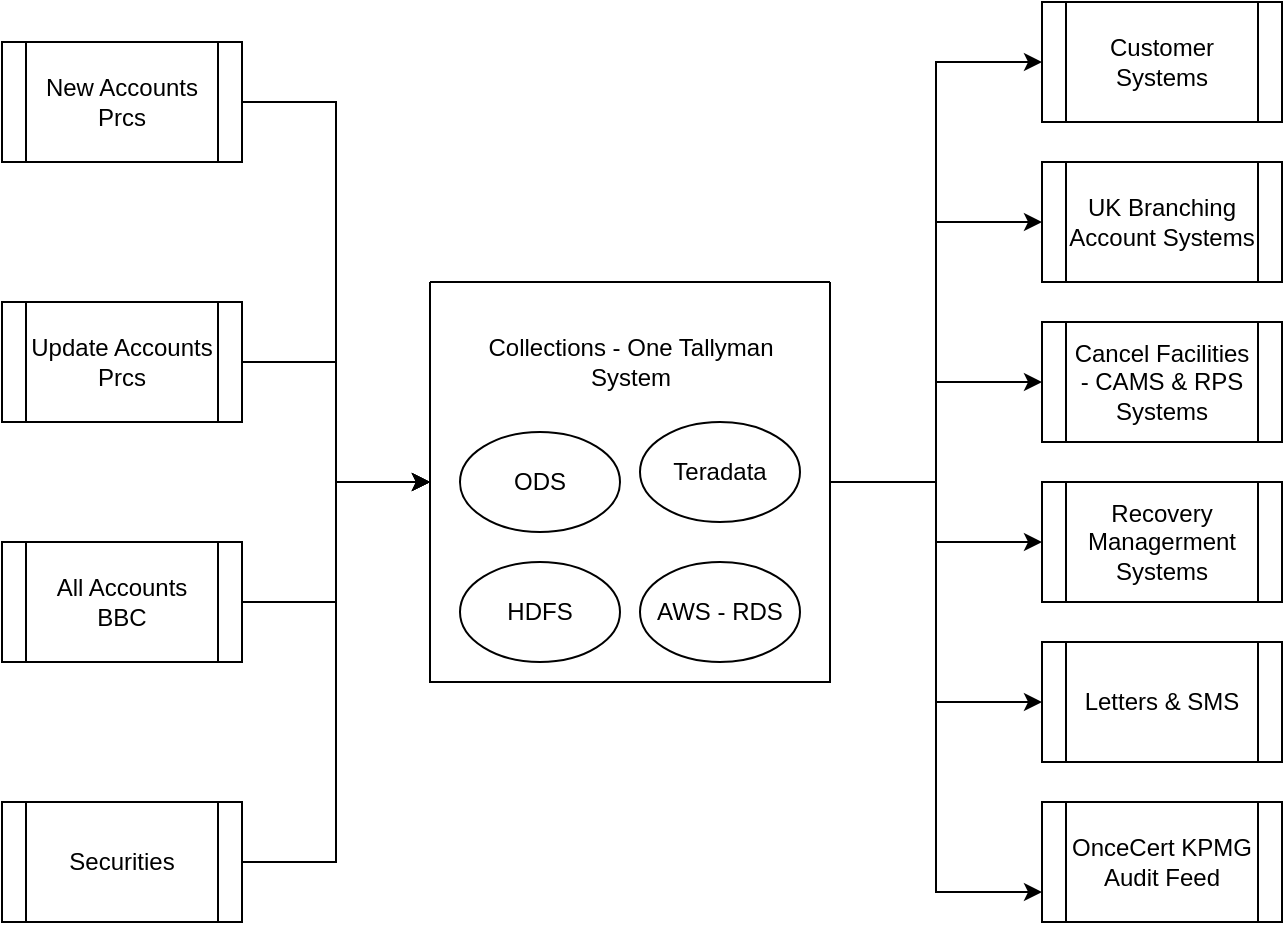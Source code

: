 <mxfile version="21.1.1" type="github">
  <diagram name="Page-1" id="I2diGHP10F4gkZ_NdI2N">
    <mxGraphModel dx="794" dy="459" grid="1" gridSize="10" guides="1" tooltips="1" connect="1" arrows="1" fold="1" page="1" pageScale="1" pageWidth="827" pageHeight="1169" math="0" shadow="0">
      <root>
        <mxCell id="0" />
        <mxCell id="1" parent="0" />
        <mxCell id="qdHmDOOyC_FSIgch7ug1-21" style="edgeStyle=orthogonalEdgeStyle;rounded=0;orthogonalLoop=1;jettySize=auto;html=1;entryX=0;entryY=0.5;entryDx=0;entryDy=0;" edge="1" parent="1" source="qdHmDOOyC_FSIgch7ug1-1" target="qdHmDOOyC_FSIgch7ug1-9">
          <mxGeometry relative="1" as="geometry" />
        </mxCell>
        <mxCell id="qdHmDOOyC_FSIgch7ug1-22" style="edgeStyle=orthogonalEdgeStyle;rounded=0;orthogonalLoop=1;jettySize=auto;html=1;" edge="1" parent="1" source="qdHmDOOyC_FSIgch7ug1-1" target="qdHmDOOyC_FSIgch7ug1-10">
          <mxGeometry relative="1" as="geometry" />
        </mxCell>
        <mxCell id="qdHmDOOyC_FSIgch7ug1-23" style="edgeStyle=orthogonalEdgeStyle;rounded=0;orthogonalLoop=1;jettySize=auto;html=1;entryX=0;entryY=0.5;entryDx=0;entryDy=0;" edge="1" parent="1" source="qdHmDOOyC_FSIgch7ug1-1" target="qdHmDOOyC_FSIgch7ug1-11">
          <mxGeometry relative="1" as="geometry" />
        </mxCell>
        <mxCell id="qdHmDOOyC_FSIgch7ug1-24" style="edgeStyle=orthogonalEdgeStyle;rounded=0;orthogonalLoop=1;jettySize=auto;html=1;entryX=0;entryY=0.5;entryDx=0;entryDy=0;" edge="1" parent="1" source="qdHmDOOyC_FSIgch7ug1-1" target="qdHmDOOyC_FSIgch7ug1-12">
          <mxGeometry relative="1" as="geometry" />
        </mxCell>
        <mxCell id="qdHmDOOyC_FSIgch7ug1-25" style="edgeStyle=orthogonalEdgeStyle;rounded=0;orthogonalLoop=1;jettySize=auto;html=1;entryX=0;entryY=0.5;entryDx=0;entryDy=0;" edge="1" parent="1" source="qdHmDOOyC_FSIgch7ug1-1" target="qdHmDOOyC_FSIgch7ug1-13">
          <mxGeometry relative="1" as="geometry" />
        </mxCell>
        <mxCell id="qdHmDOOyC_FSIgch7ug1-26" style="edgeStyle=orthogonalEdgeStyle;rounded=0;orthogonalLoop=1;jettySize=auto;html=1;entryX=0;entryY=0.75;entryDx=0;entryDy=0;" edge="1" parent="1" source="qdHmDOOyC_FSIgch7ug1-1" target="qdHmDOOyC_FSIgch7ug1-14">
          <mxGeometry relative="1" as="geometry" />
        </mxCell>
        <mxCell id="qdHmDOOyC_FSIgch7ug1-1" value="" style="swimlane;startSize=0;" vertex="1" parent="1">
          <mxGeometry x="314" y="150" width="200" height="200" as="geometry" />
        </mxCell>
        <mxCell id="qdHmDOOyC_FSIgch7ug1-27" value="Collections - One Tallyman &lt;br&gt;System" style="text;html=1;align=center;verticalAlign=middle;resizable=0;points=[];autosize=1;strokeColor=none;fillColor=none;" vertex="1" parent="qdHmDOOyC_FSIgch7ug1-1">
          <mxGeometry x="15" y="20" width="170" height="40" as="geometry" />
        </mxCell>
        <mxCell id="qdHmDOOyC_FSIgch7ug1-28" value="ODS" style="ellipse;whiteSpace=wrap;html=1;" vertex="1" parent="qdHmDOOyC_FSIgch7ug1-1">
          <mxGeometry x="15" y="75" width="80" height="50" as="geometry" />
        </mxCell>
        <mxCell id="qdHmDOOyC_FSIgch7ug1-30" value="Teradata" style="ellipse;whiteSpace=wrap;html=1;" vertex="1" parent="qdHmDOOyC_FSIgch7ug1-1">
          <mxGeometry x="105" y="70" width="80" height="50" as="geometry" />
        </mxCell>
        <mxCell id="qdHmDOOyC_FSIgch7ug1-31" value="HDFS" style="ellipse;whiteSpace=wrap;html=1;" vertex="1" parent="qdHmDOOyC_FSIgch7ug1-1">
          <mxGeometry x="15" y="140" width="80" height="50" as="geometry" />
        </mxCell>
        <mxCell id="qdHmDOOyC_FSIgch7ug1-32" value="AWS - RDS" style="ellipse;whiteSpace=wrap;html=1;" vertex="1" parent="qdHmDOOyC_FSIgch7ug1-1">
          <mxGeometry x="105" y="140" width="80" height="50" as="geometry" />
        </mxCell>
        <mxCell id="qdHmDOOyC_FSIgch7ug1-15" style="edgeStyle=orthogonalEdgeStyle;rounded=0;orthogonalLoop=1;jettySize=auto;html=1;entryX=0;entryY=0.5;entryDx=0;entryDy=0;" edge="1" parent="1" source="qdHmDOOyC_FSIgch7ug1-5" target="qdHmDOOyC_FSIgch7ug1-1">
          <mxGeometry relative="1" as="geometry" />
        </mxCell>
        <mxCell id="qdHmDOOyC_FSIgch7ug1-5" value="New Accounts Prcs" style="shape=process;whiteSpace=wrap;html=1;backgroundOutline=1;" vertex="1" parent="1">
          <mxGeometry x="100" y="30" width="120" height="60" as="geometry" />
        </mxCell>
        <mxCell id="qdHmDOOyC_FSIgch7ug1-20" style="edgeStyle=orthogonalEdgeStyle;rounded=0;orthogonalLoop=1;jettySize=auto;html=1;entryX=0;entryY=0.5;entryDx=0;entryDy=0;" edge="1" parent="1" source="qdHmDOOyC_FSIgch7ug1-6" target="qdHmDOOyC_FSIgch7ug1-1">
          <mxGeometry relative="1" as="geometry" />
        </mxCell>
        <mxCell id="qdHmDOOyC_FSIgch7ug1-6" value="Update Accounts Prcs" style="shape=process;whiteSpace=wrap;html=1;backgroundOutline=1;" vertex="1" parent="1">
          <mxGeometry x="100" y="160" width="120" height="60" as="geometry" />
        </mxCell>
        <mxCell id="qdHmDOOyC_FSIgch7ug1-17" style="edgeStyle=orthogonalEdgeStyle;rounded=0;orthogonalLoop=1;jettySize=auto;html=1;entryX=0;entryY=0.5;entryDx=0;entryDy=0;" edge="1" parent="1" source="qdHmDOOyC_FSIgch7ug1-7" target="qdHmDOOyC_FSIgch7ug1-1">
          <mxGeometry relative="1" as="geometry" />
        </mxCell>
        <mxCell id="qdHmDOOyC_FSIgch7ug1-7" value="All Accounts &lt;br&gt;BBC" style="shape=process;whiteSpace=wrap;html=1;backgroundOutline=1;" vertex="1" parent="1">
          <mxGeometry x="100" y="280" width="120" height="60" as="geometry" />
        </mxCell>
        <mxCell id="qdHmDOOyC_FSIgch7ug1-19" style="edgeStyle=orthogonalEdgeStyle;rounded=0;orthogonalLoop=1;jettySize=auto;html=1;entryX=0;entryY=0.5;entryDx=0;entryDy=0;" edge="1" parent="1" source="qdHmDOOyC_FSIgch7ug1-8" target="qdHmDOOyC_FSIgch7ug1-1">
          <mxGeometry relative="1" as="geometry" />
        </mxCell>
        <mxCell id="qdHmDOOyC_FSIgch7ug1-8" value="Securities" style="shape=process;whiteSpace=wrap;html=1;backgroundOutline=1;" vertex="1" parent="1">
          <mxGeometry x="100" y="410" width="120" height="60" as="geometry" />
        </mxCell>
        <mxCell id="qdHmDOOyC_FSIgch7ug1-9" value="Customer Systems" style="shape=process;whiteSpace=wrap;html=1;backgroundOutline=1;" vertex="1" parent="1">
          <mxGeometry x="620" y="10" width="120" height="60" as="geometry" />
        </mxCell>
        <mxCell id="qdHmDOOyC_FSIgch7ug1-10" value="UK Branching Account Systems" style="shape=process;whiteSpace=wrap;html=1;backgroundOutline=1;" vertex="1" parent="1">
          <mxGeometry x="620" y="90" width="120" height="60" as="geometry" />
        </mxCell>
        <mxCell id="qdHmDOOyC_FSIgch7ug1-11" value="Cancel Facilities - CAMS &amp;amp; RPS Systems" style="shape=process;whiteSpace=wrap;html=1;backgroundOutline=1;" vertex="1" parent="1">
          <mxGeometry x="620" y="170" width="120" height="60" as="geometry" />
        </mxCell>
        <mxCell id="qdHmDOOyC_FSIgch7ug1-12" value="Recovery Managerment Systems" style="shape=process;whiteSpace=wrap;html=1;backgroundOutline=1;" vertex="1" parent="1">
          <mxGeometry x="620" y="250" width="120" height="60" as="geometry" />
        </mxCell>
        <mxCell id="qdHmDOOyC_FSIgch7ug1-13" value="Letters &amp;amp; SMS" style="shape=process;whiteSpace=wrap;html=1;backgroundOutline=1;" vertex="1" parent="1">
          <mxGeometry x="620" y="330" width="120" height="60" as="geometry" />
        </mxCell>
        <mxCell id="qdHmDOOyC_FSIgch7ug1-14" value="OnceCert KPMG Audit Feed" style="shape=process;whiteSpace=wrap;html=1;backgroundOutline=1;" vertex="1" parent="1">
          <mxGeometry x="620" y="410" width="120" height="60" as="geometry" />
        </mxCell>
      </root>
    </mxGraphModel>
  </diagram>
</mxfile>
